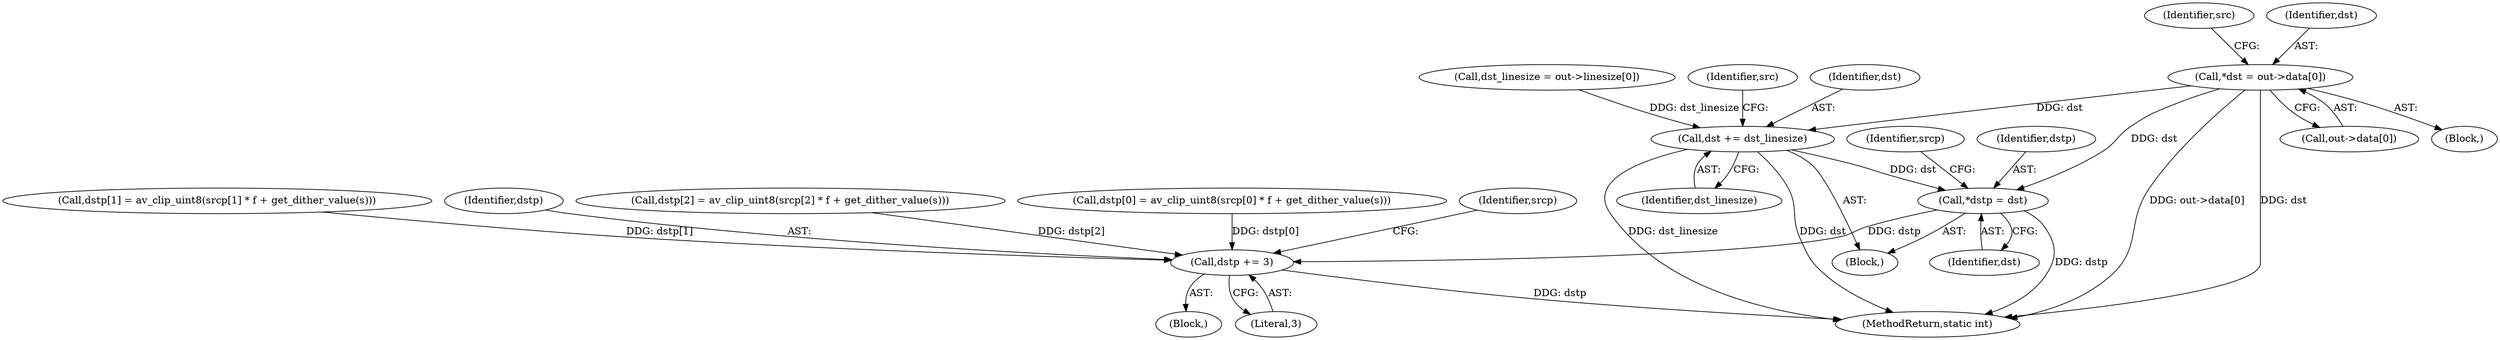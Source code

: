 digraph "0_FFmpeg_e43a0a232dbf6d3c161823c2e07c52e76227a1bc_10@array" {
"1000172" [label="(Call,*dst = out->data[0])"];
"1000228" [label="(Call,*dstp = dst)"];
"1000248" [label="(Call,dstp += 3)"];
"1000300" [label="(Call,dst += dst_linesize)"];
"1000233" [label="(Identifier,srcp)"];
"1000172" [label="(Call,*dst = out->data[0])"];
"1000181" [label="(Identifier,src)"];
"1000170" [label="(Block,)"];
"1000228" [label="(Call,*dstp = dst)"];
"1000249" [label="(Identifier,dstp)"];
"1000302" [label="(Identifier,dst_linesize)"];
"1000174" [label="(Call,out->data[0])"];
"1000230" [label="(Identifier,dst)"];
"1000304" [label="(Identifier,src)"];
"1000511" [label="(MethodReturn,static int)"];
"1000248" [label="(Call,dstp += 3)"];
"1000250" [label="(Literal,3)"];
"1000173" [label="(Identifier,dst)"];
"1000247" [label="(Block,)"];
"1000300" [label="(Call,dst += dst_linesize)"];
"1000287" [label="(Call,dstp[2] = av_clip_uint8(srcp[2] * f + get_dither_value(s)))"];
"1000301" [label="(Identifier,dst)"];
"1000229" [label="(Identifier,dstp)"];
"1000226" [label="(Block,)"];
"1000194" [label="(Call,dst_linesize = out->linesize[0])"];
"1000261" [label="(Call,dstp[0] = av_clip_uint8(srcp[0] * f + get_dither_value(s)))"];
"1000252" [label="(Identifier,srcp)"];
"1000274" [label="(Call,dstp[1] = av_clip_uint8(srcp[1] * f + get_dither_value(s)))"];
"1000172" -> "1000170"  [label="AST: "];
"1000172" -> "1000174"  [label="CFG: "];
"1000173" -> "1000172"  [label="AST: "];
"1000174" -> "1000172"  [label="AST: "];
"1000181" -> "1000172"  [label="CFG: "];
"1000172" -> "1000511"  [label="DDG: dst"];
"1000172" -> "1000511"  [label="DDG: out->data[0]"];
"1000172" -> "1000228"  [label="DDG: dst"];
"1000172" -> "1000300"  [label="DDG: dst"];
"1000228" -> "1000226"  [label="AST: "];
"1000228" -> "1000230"  [label="CFG: "];
"1000229" -> "1000228"  [label="AST: "];
"1000230" -> "1000228"  [label="AST: "];
"1000233" -> "1000228"  [label="CFG: "];
"1000228" -> "1000511"  [label="DDG: dstp"];
"1000300" -> "1000228"  [label="DDG: dst"];
"1000228" -> "1000248"  [label="DDG: dstp"];
"1000248" -> "1000247"  [label="AST: "];
"1000248" -> "1000250"  [label="CFG: "];
"1000249" -> "1000248"  [label="AST: "];
"1000250" -> "1000248"  [label="AST: "];
"1000252" -> "1000248"  [label="CFG: "];
"1000248" -> "1000511"  [label="DDG: dstp"];
"1000274" -> "1000248"  [label="DDG: dstp[1]"];
"1000261" -> "1000248"  [label="DDG: dstp[0]"];
"1000287" -> "1000248"  [label="DDG: dstp[2]"];
"1000300" -> "1000226"  [label="AST: "];
"1000300" -> "1000302"  [label="CFG: "];
"1000301" -> "1000300"  [label="AST: "];
"1000302" -> "1000300"  [label="AST: "];
"1000304" -> "1000300"  [label="CFG: "];
"1000300" -> "1000511"  [label="DDG: dst"];
"1000300" -> "1000511"  [label="DDG: dst_linesize"];
"1000194" -> "1000300"  [label="DDG: dst_linesize"];
}
